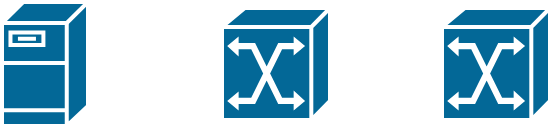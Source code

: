 <mxfile version="21.3.6" type="github">
  <diagram name="第 1 页" id="KHeacQmVZqcbtB-iJJAr">
    <mxGraphModel dx="1386" dy="756" grid="1" gridSize="10" guides="1" tooltips="1" connect="1" arrows="1" fold="1" page="1" pageScale="1" pageWidth="827" pageHeight="1169" math="0" shadow="0">
      <root>
        <mxCell id="0" />
        <mxCell id="1" parent="0" />
        <mxCell id="TKRizjUwtHlPlHG3qa6W-1" value="" style="shape=mxgraph.cisco.servers.fileserver;sketch=0;html=1;pointerEvents=1;dashed=0;fillColor=#036897;strokeColor=#ffffff;strokeWidth=2;verticalLabelPosition=bottom;verticalAlign=top;align=center;outlineConnect=0;" vertex="1" parent="1">
          <mxGeometry x="130" y="350" width="43" height="62" as="geometry" />
        </mxCell>
        <mxCell id="TKRizjUwtHlPlHG3qa6W-2" value="" style="shape=mxgraph.cisco.switches.atm_switch;sketch=0;html=1;pointerEvents=1;dashed=0;fillColor=#036897;strokeColor=#ffffff;strokeWidth=2;verticalLabelPosition=bottom;verticalAlign=top;align=center;outlineConnect=0;" vertex="1" parent="1">
          <mxGeometry x="240" y="353" width="54" height="56" as="geometry" />
        </mxCell>
        <mxCell id="TKRizjUwtHlPlHG3qa6W-3" value="" style="shape=mxgraph.cisco.switches.atm_switch;sketch=0;html=1;pointerEvents=1;dashed=0;fillColor=#036897;strokeColor=#ffffff;strokeWidth=2;verticalLabelPosition=bottom;verticalAlign=top;align=center;outlineConnect=0;" vertex="1" parent="1">
          <mxGeometry x="350" y="353" width="54" height="56" as="geometry" />
        </mxCell>
      </root>
    </mxGraphModel>
  </diagram>
</mxfile>
